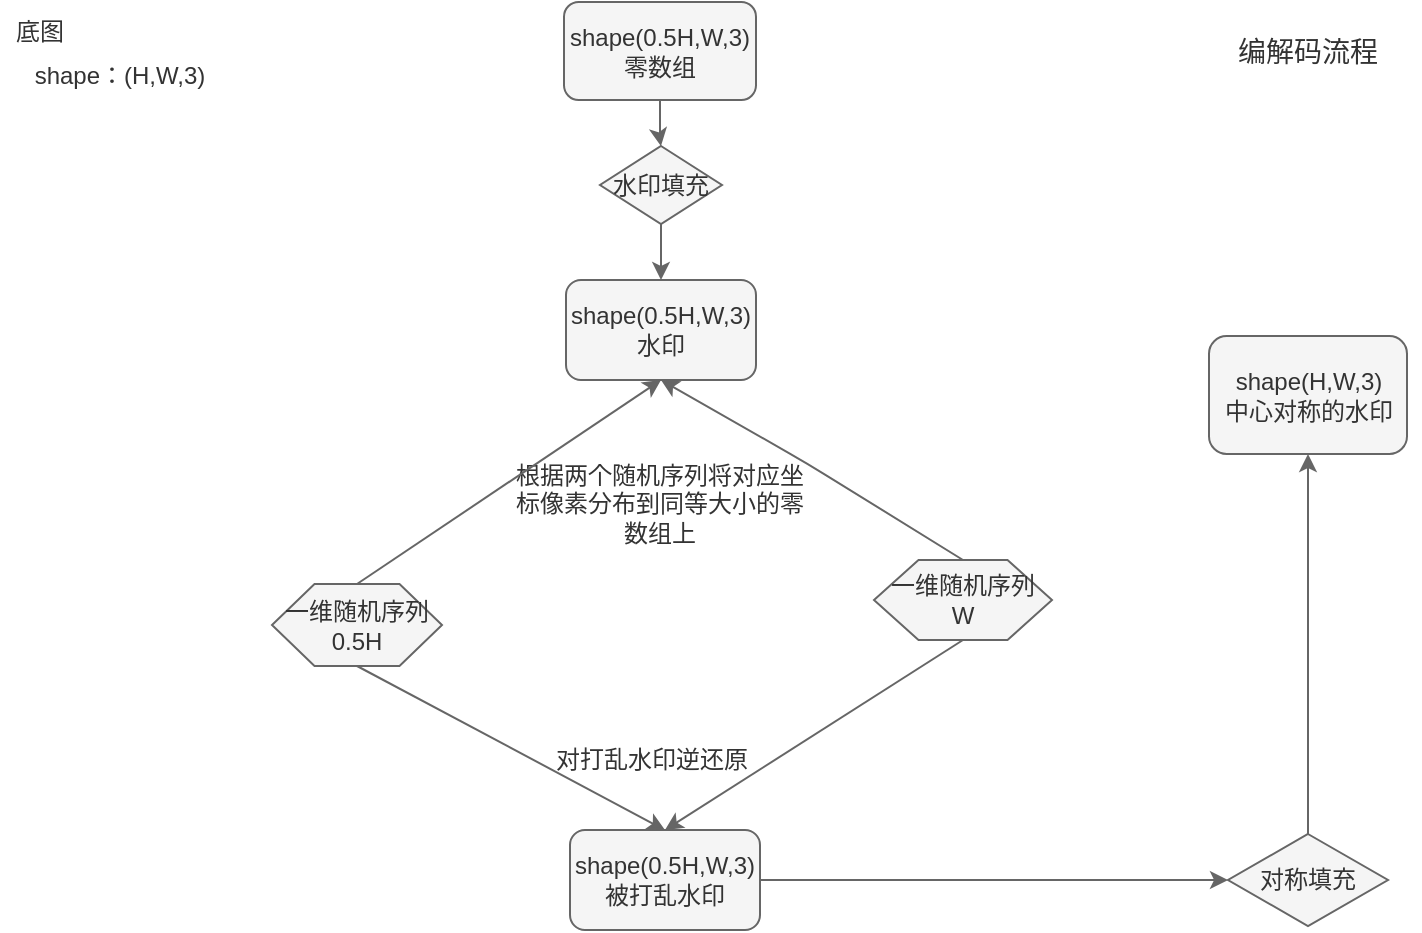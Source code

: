 <mxfile version="13.0.9">
    <diagram id="6hGFLwfOUW9BJ-s0fimq" name="Page-1">
        <mxGraphModel dx="1274" dy="479" grid="0" gridSize="10" guides="1" tooltips="1" connect="1" arrows="1" fold="1" page="1" pageScale="1" pageWidth="827" pageHeight="1169" background="#ffffff" math="0" shadow="0">
            <root>
                <mxCell id="0"/>
                <mxCell id="1" parent="0"/>
                <mxCell id="20" value="" style="edgeStyle=orthogonalEdgeStyle;rounded=0;orthogonalLoop=1;jettySize=auto;html=1;strokeColor=#666666;fontColor=#333333;" edge="1" parent="1" source="3" target="9">
                    <mxGeometry relative="1" as="geometry"/>
                </mxCell>
                <mxCell id="3" value="shape(0.5H,W,3)零数组" style="rounded=1;whiteSpace=wrap;html=1;strokeColor=#666666;fillColor=#f5f5f5;fontColor=#333333;" vertex="1" parent="1">
                    <mxGeometry x="306" y="17" width="96" height="49" as="geometry"/>
                </mxCell>
                <mxCell id="4" value="&lt;font style=&quot;font-size: 14px&quot;&gt;编解码流程&lt;/font&gt;" style="text;html=1;strokeColor=none;fillColor=none;align=center;verticalAlign=middle;whiteSpace=wrap;rounded=0;fontColor=#333333;" vertex="1" parent="1">
                    <mxGeometry x="622" y="17" width="112" height="50" as="geometry"/>
                </mxCell>
                <mxCell id="5" value="shape：(H,W,3)&lt;div style=&quot;text-align: left&quot;&gt;&lt;/div&gt;" style="text;html=1;strokeColor=none;fillColor=none;align=center;verticalAlign=middle;whiteSpace=wrap;rounded=0;fontColor=#333333;" vertex="1" parent="1">
                    <mxGeometry x="26" y="33" width="116" height="42" as="geometry"/>
                </mxCell>
                <mxCell id="6" value="底图" style="text;html=1;strokeColor=none;fillColor=none;align=center;verticalAlign=middle;whiteSpace=wrap;rounded=0;fontColor=#333333;" vertex="1" parent="1">
                    <mxGeometry x="24" y="22" width="40" height="20" as="geometry"/>
                </mxCell>
                <mxCell id="8" value="shape(0.5H,W,3)水印" style="rounded=1;whiteSpace=wrap;html=1;strokeColor=#666666;fillColor=#f5f5f5;fontColor=#333333;" vertex="1" parent="1">
                    <mxGeometry x="307" y="156" width="95" height="50" as="geometry"/>
                </mxCell>
                <mxCell id="23" value="" style="edgeStyle=orthogonalEdgeStyle;rounded=0;orthogonalLoop=1;jettySize=auto;html=1;strokeColor=#666666;fontColor=#333333;" edge="1" parent="1" source="9" target="8">
                    <mxGeometry relative="1" as="geometry"/>
                </mxCell>
                <mxCell id="9" value="水印填充" style="rhombus;whiteSpace=wrap;html=1;rounded=0;strokeColor=#666666;fillColor=#f5f5f5;fontColor=#333333;" vertex="1" parent="1">
                    <mxGeometry x="324" y="89" width="61" height="39" as="geometry"/>
                </mxCell>
                <mxCell id="63" value="" style="edgeStyle=orthogonalEdgeStyle;rounded=0;orthogonalLoop=1;jettySize=auto;html=1;strokeColor=#666666;fontColor=#333333;" edge="1" parent="1" source="24" target="61">
                    <mxGeometry relative="1" as="geometry"/>
                </mxCell>
                <mxCell id="24" value="shape(0.5H,W,3)被打乱水印" style="rounded=1;whiteSpace=wrap;html=1;strokeColor=#666666;fillColor=#f5f5f5;fontColor=#333333;" vertex="1" parent="1">
                    <mxGeometry x="309" y="431" width="95" height="50" as="geometry"/>
                </mxCell>
                <mxCell id="27" value="&lt;span&gt;一维随机序列&lt;/span&gt;&lt;br&gt;&lt;span&gt;0.5H&lt;/span&gt;" style="shape=hexagon;perimeter=hexagonPerimeter2;whiteSpace=wrap;html=1;rounded=0;strokeColor=#666666;fillColor=#f5f5f5;fontColor=#333333;" vertex="1" parent="1">
                    <mxGeometry x="160" y="308" width="85" height="41" as="geometry"/>
                </mxCell>
                <mxCell id="28" value="&lt;span&gt;一维随机序列&lt;/span&gt;&lt;br&gt;&lt;span&gt;W&lt;/span&gt;" style="shape=hexagon;perimeter=hexagonPerimeter2;whiteSpace=wrap;html=1;rounded=0;strokeColor=#666666;fillColor=#f5f5f5;fontColor=#333333;" vertex="1" parent="1">
                    <mxGeometry x="461" y="296" width="89" height="40" as="geometry"/>
                </mxCell>
                <mxCell id="53" value="根据两个随机序列将对应坐标像素分布到同等大小的零数组上" style="text;html=1;strokeColor=none;fillColor=none;align=center;verticalAlign=middle;whiteSpace=wrap;rounded=0;fontColor=#333333;" vertex="1" parent="1">
                    <mxGeometry x="278" y="221" width="152" height="94" as="geometry"/>
                </mxCell>
                <mxCell id="56" value="" style="endArrow=classic;html=1;strokeColor=#666666;fontColor=#333333;exitX=0.5;exitY=1;exitDx=0;exitDy=0;entryX=0.5;entryY=0;entryDx=0;entryDy=0;" edge="1" parent="1" source="27" target="24">
                    <mxGeometry width="50" height="50" relative="1" as="geometry">
                        <mxPoint x="416" y="274" as="sourcePoint"/>
                        <mxPoint x="466" y="224" as="targetPoint"/>
                    </mxGeometry>
                </mxCell>
                <mxCell id="57" value="" style="endArrow=classic;html=1;strokeColor=#666666;fontColor=#333333;exitX=0.5;exitY=1;exitDx=0;exitDy=0;entryX=0.5;entryY=0;entryDx=0;entryDy=0;" edge="1" parent="1" source="28" target="24">
                    <mxGeometry width="50" height="50" relative="1" as="geometry">
                        <mxPoint x="397" y="372" as="sourcePoint"/>
                        <mxPoint x="447" y="322" as="targetPoint"/>
                    </mxGeometry>
                </mxCell>
                <mxCell id="58" value="" style="endArrow=classic;html=1;strokeColor=#666666;fontColor=#333333;entryX=0.5;entryY=1;entryDx=0;entryDy=0;exitX=0.5;exitY=0;exitDx=0;exitDy=0;" edge="1" parent="1" source="28" target="8">
                    <mxGeometry width="50" height="50" relative="1" as="geometry">
                        <mxPoint x="355" y="242" as="sourcePoint"/>
                        <mxPoint x="466" y="224" as="targetPoint"/>
                        <Array as="points">
                            <mxPoint x="428" y="248"/>
                        </Array>
                    </mxGeometry>
                </mxCell>
                <mxCell id="59" value="" style="endArrow=classic;html=1;strokeColor=#666666;fontColor=#333333;exitX=0.5;exitY=0;exitDx=0;exitDy=0;entryX=0.5;entryY=1;entryDx=0;entryDy=0;" edge="1" parent="1" source="27" target="8">
                    <mxGeometry width="50" height="50" relative="1" as="geometry">
                        <mxPoint x="416" y="274" as="sourcePoint"/>
                        <mxPoint x="466" y="224" as="targetPoint"/>
                        <Array as="points"/>
                    </mxGeometry>
                </mxCell>
                <mxCell id="60" value="对打乱水印逆还原" style="text;html=1;strokeColor=none;fillColor=none;align=center;verticalAlign=middle;whiteSpace=wrap;rounded=0;fontColor=#333333;" vertex="1" parent="1">
                    <mxGeometry x="274" y="349" width="152" height="94" as="geometry"/>
                </mxCell>
                <mxCell id="64" value="" style="edgeStyle=orthogonalEdgeStyle;rounded=0;orthogonalLoop=1;jettySize=auto;html=1;strokeColor=#666666;fontColor=#333333;" edge="1" parent="1" source="61" target="62">
                    <mxGeometry relative="1" as="geometry"/>
                </mxCell>
                <mxCell id="61" value="对称填充" style="rhombus;whiteSpace=wrap;html=1;rounded=0;strokeColor=#666666;fillColor=#f5f5f5;fontColor=#333333;" vertex="1" parent="1">
                    <mxGeometry x="638" y="433" width="80" height="46" as="geometry"/>
                </mxCell>
                <mxCell id="62" value="shape(H,W,3)&lt;br&gt;中心对称的水印" style="rounded=1;whiteSpace=wrap;html=1;strokeColor=#666666;fillColor=#f5f5f5;fontColor=#333333;" vertex="1" parent="1">
                    <mxGeometry x="628.5" y="184" width="99" height="59" as="geometry"/>
                </mxCell>
            </root>
        </mxGraphModel>
    </diagram>
</mxfile>